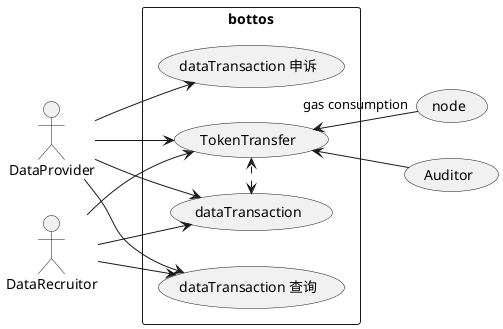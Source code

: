 @startuml
left to right direction

:DataProvider:

:DataRecruitor:

rectangle bottos {

(dataTransaction 查询)

(dataTransaction 申诉)


(dataTransaction)

(TokenTransfer)

(dataTransaction) <.>(TokenTransfer)


}


(DataProvider)-->(dataTransaction 查询)
(DataRecruitor)-->(dataTransaction 查询)
(DataProvider)-->(dataTransaction 申诉)
(DataProvider)-->(dataTransaction)
(DataRecruitor)-->(dataTransaction)

(DataProvider)-->(TokenTransfer)
(DataRecruitor)-->(TokenTransfer)

(TokenTransfer)<--"gas consumption"(node)
(TokenTransfer)<--(Auditor)




@enduml




